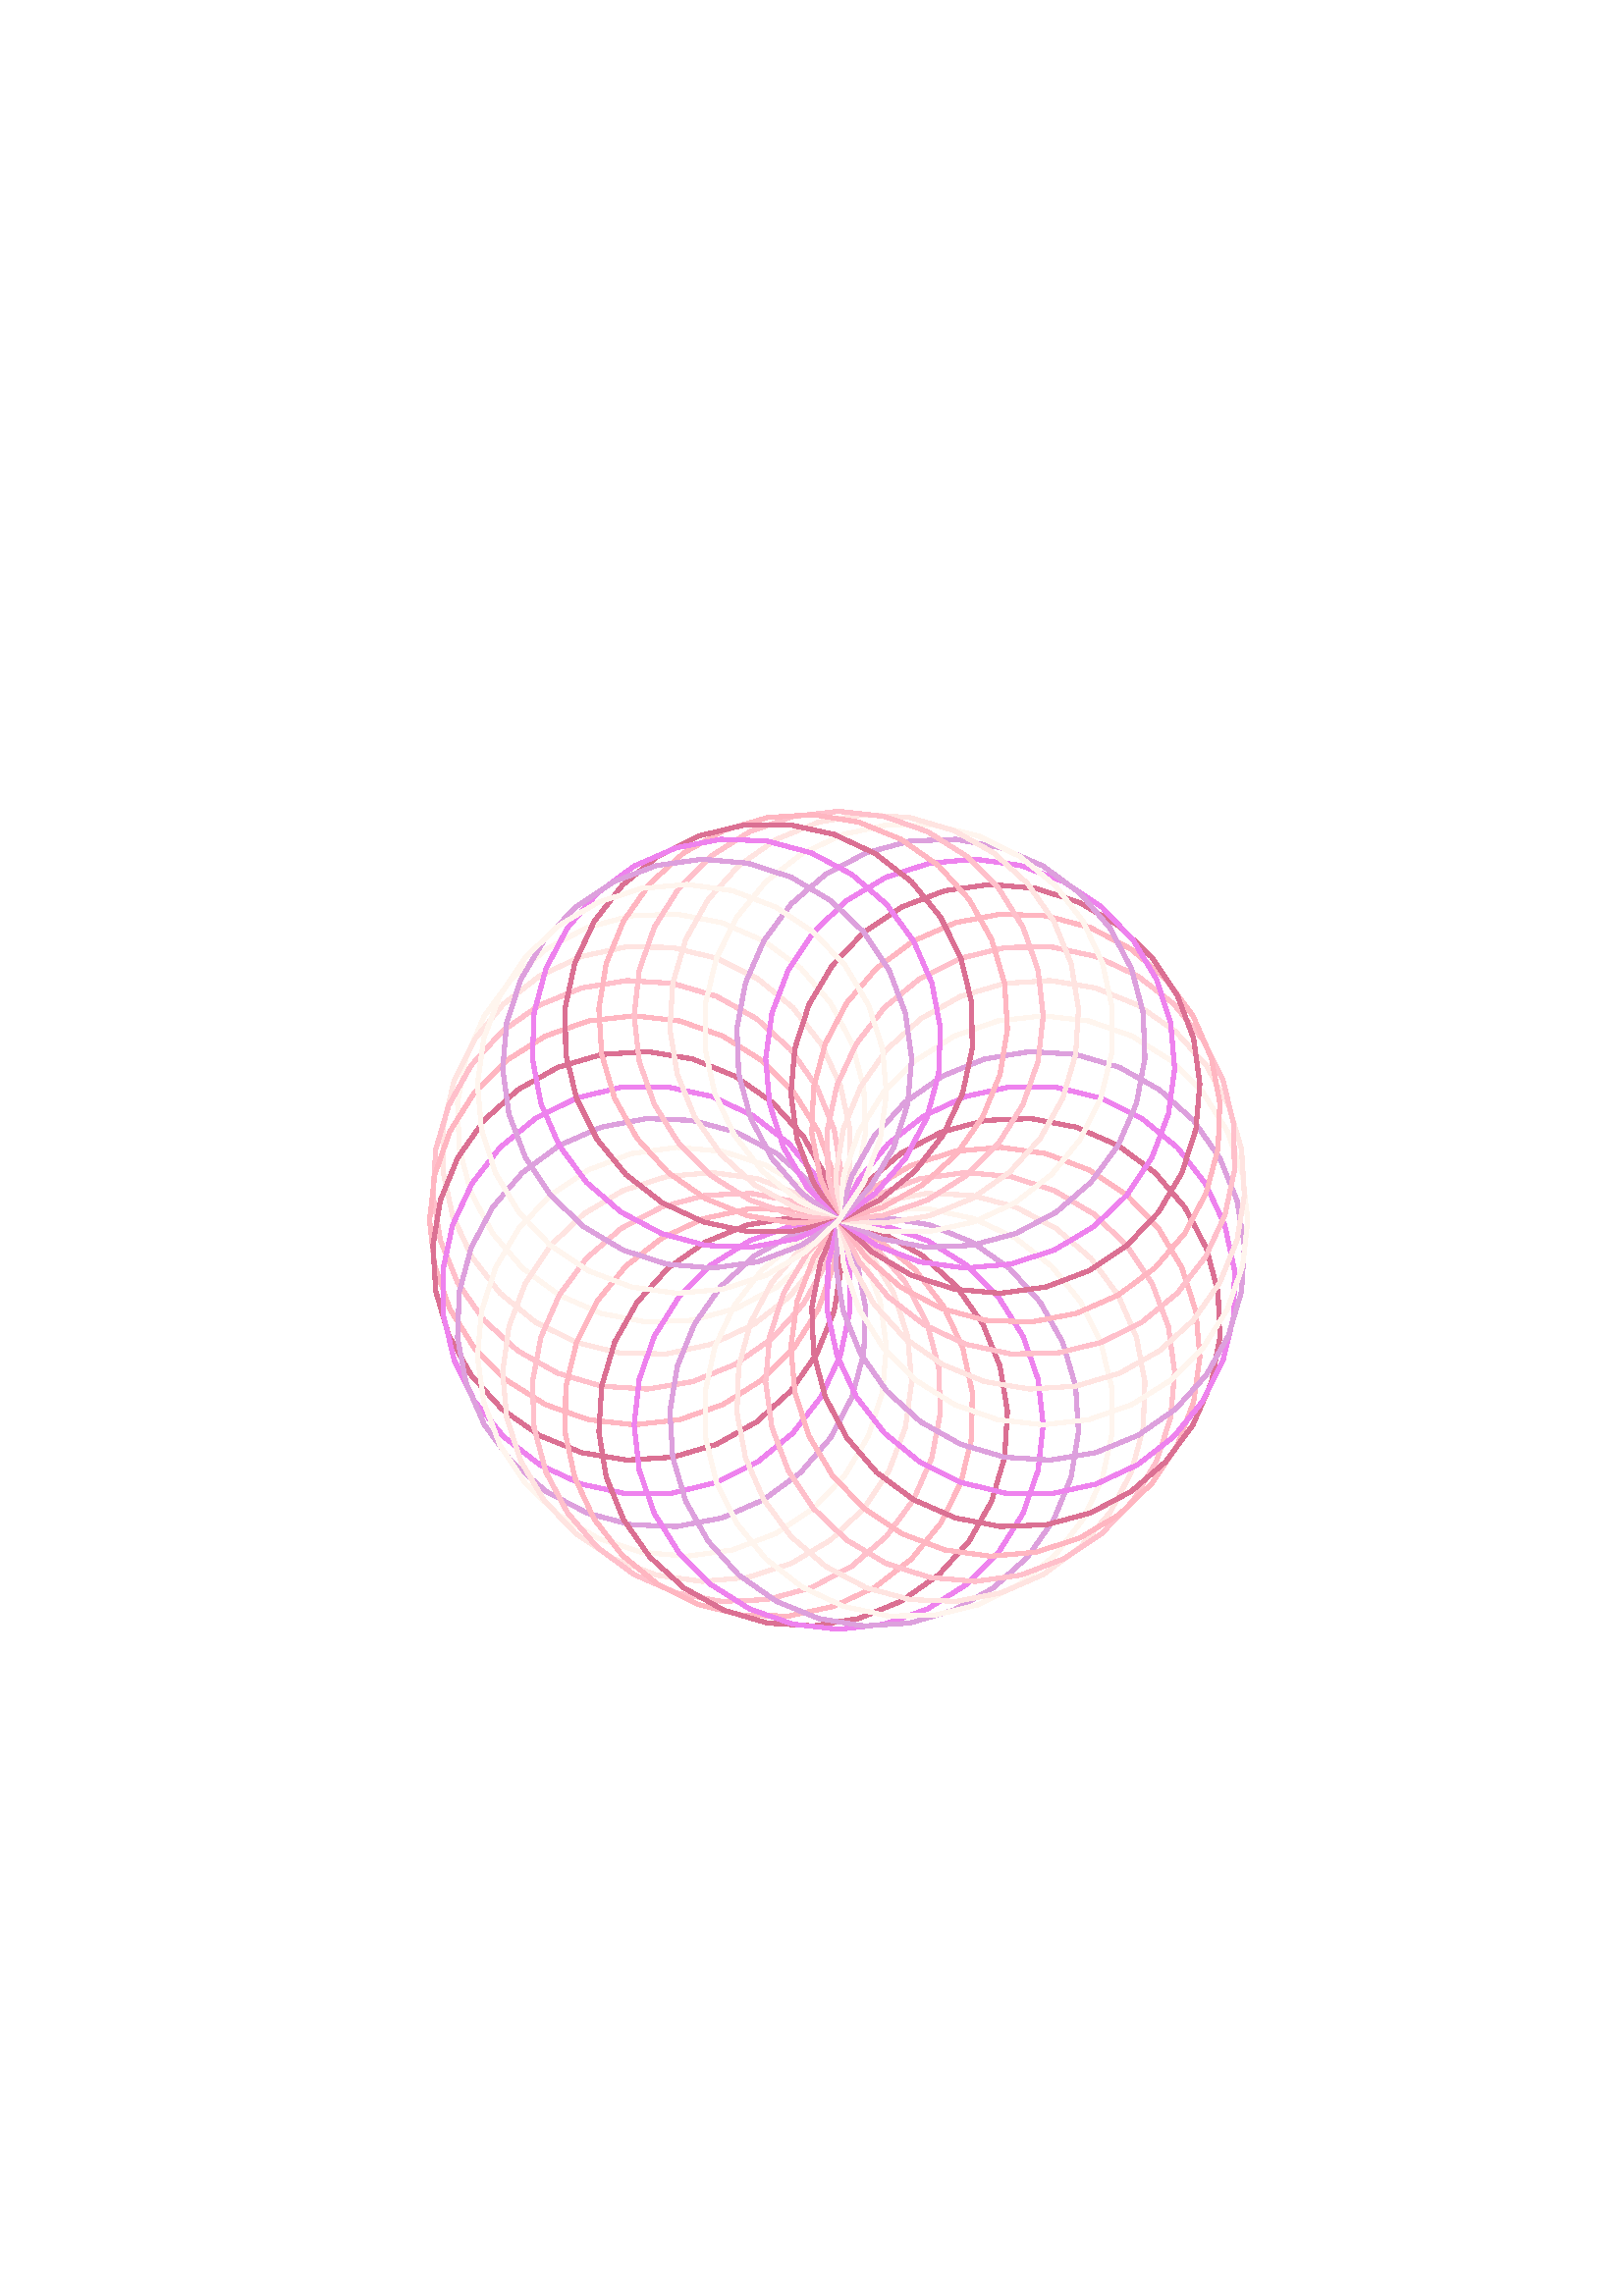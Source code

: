 %!PS-Adobe-3.0 EPSF-3.0
%%BoundingBox: -53 92 666 700
%%Pages: 1
%%DocumentData: Clean7Bit
%%Orientation: Portrait
%%EndComments

%%BeginProlog
% This is a standard prolog for Postscript generated by Tk's canvas
% widget.
/CurrentEncoding [
/space/space/space/space/space/space/space/space
/space/space/space/space/space/space/space/space
/space/space/space/space/space/space/space/space
/space/space/space/space/space/space/space/space
/space/exclam/quotedbl/numbersign/dollar/percent/ampersand/quotesingle
/parenleft/parenright/asterisk/plus/comma/hyphen/period/slash
/zero/one/two/three/four/five/six/seven
/eight/nine/colon/semicolon/less/equal/greater/question
/at/A/B/C/D/E/F/G
/H/I/J/K/L/M/N/O
/P/Q/R/S/T/U/V/W
/X/Y/Z/bracketleft/backslash/bracketright/asciicircum/underscore
/grave/a/b/c/d/e/f/g
/h/i/j/k/l/m/n/o
/p/q/r/s/t/u/v/w
/x/y/z/braceleft/bar/braceright/asciitilde/space
/space/space/space/space/space/space/space/space
/space/space/space/space/space/space/space/space
/space/space/space/space/space/space/space/space
/space/space/space/space/space/space/space/space
/space/exclamdown/cent/sterling/currency/yen/brokenbar/section
/dieresis/copyright/ordfeminine/guillemotleft/logicalnot/hyphen/registered/macron
/degree/plusminus/twosuperior/threesuperior/acute/mu/paragraph/periodcentered
/cedilla/onesuperior/ordmasculine/guillemotright/onequarter/onehalf/threequarters/questiondown
/Agrave/Aacute/Acircumflex/Atilde/Adieresis/Aring/AE/Ccedilla
/Egrave/Eacute/Ecircumflex/Edieresis/Igrave/Iacute/Icircumflex/Idieresis
/Eth/Ntilde/Ograve/Oacute/Ocircumflex/Otilde/Odieresis/multiply
/Oslash/Ugrave/Uacute/Ucircumflex/Udieresis/Yacute/Thorn/germandbls
/agrave/aacute/acircumflex/atilde/adieresis/aring/ae/ccedilla
/egrave/eacute/ecircumflex/edieresis/igrave/iacute/icircumflex/idieresis
/eth/ntilde/ograve/oacute/ocircumflex/otilde/odieresis/divide
/oslash/ugrave/uacute/ucircumflex/udieresis/yacute/thorn/ydieresis
] def
50 dict begin
/baseline 0 def
/stipimage 0 def
/height 0 def
/justify 0 def
/lineLength 0 def
/spacing 0 def
/stipple 0 def
/strings 0 def
/xoffset 0 def
/yoffset 0 def
/tmpstip null def
/baselineSampler ( TXygqPZ) def
baselineSampler 0 196 put
/cstringshow {{ dup type /stringtype eq { show } { glyphshow } ifelse } forall } bind def
/cstringwidth {0 exch 0 exch { dup type /stringtype eq { stringwidth } { currentfont /Encoding get exch 1 exch put (\001) stringwidth } ifelse exch 3 1 roll add 3 1 roll add exch } forall } bind def
/ISOEncode {dup length dict begin {1 index /FID ne {def} {pop pop} ifelse} forall /Encoding CurrentEncoding def currentdict end /Temporary exch definefont } bind def
/StrokeClip {{strokepath} stopped { (This Postscript printer gets limitcheck overflows when) = (stippling dashed lines;  lines will be printed solid instead.) = [] 0 setdash strokepath} if clip } bind def
/EvenPixels {dup 0 matrix currentmatrix dtransform dup mul exch dup mul add sqrt dup round dup 1 lt {pop 1} if exch div mul } bind def
/StippleFill {/tmpstip 1 index def 1 EvenPixels dup scale pathbbox 4 2 roll 5 index div dup 0 lt {1 sub} if cvi 5 index mul 4 1 roll 6 index div dup 0 lt {1 sub} if cvi 6 index mul 3 2 roll 6 index exch { 2 index 5 index 3 index { gsave 1 index exch translate 5 index 5 index true matrix tmpstip imagemask grestore } for pop } for pop pop pop pop pop } bind def
/AdjustColor {CL 2 lt { currentgray CL 0 eq { .5 lt {0} {1} ifelse } if setgray } if } bind def
/DrawText {/stipple exch def /justify exch def /yoffset exch def /xoffset exch def /spacing exch def /strings exch def /lineLength 0 def strings { cstringwidth pop dup lineLength gt {/lineLength exch def} {pop} ifelse newpath } forall 0 0 moveto baselineSampler false charpath pathbbox dup /baseline exch def exch pop exch sub /height exch def pop newpath translate rotate lineLength xoffset mul strings length 1 sub spacing mul height add yoffset mul translate justify lineLength mul baseline neg translate strings { dup cstringwidth pop justify neg mul 0 moveto stipple { gsave /char (X) def { dup type /stringtype eq { { char 0 3 -1 roll put currentpoint gsave char true charpath clip StippleText grestore char stringwidth translate moveto } forall } { currentfont /Encoding get exch 1 exch put currentpoint gsave (\001) true charpath clip StippleText grestore (\001) stringwidth translate moveto } ifelse } forall grestore } {cstringshow} ifelse 0 spacing neg translate } forall } bind def
/TkPhotoColor {gsave 32 dict begin /tinteger exch def /transparent 1 string def transparent 0 tinteger put /olddict exch def olddict /DataSource get dup type /filetype ne { olddict /DataSource 3 -1 roll 0 () /SubFileDecode filter put } { pop } ifelse /newdict olddict maxlength dict def olddict newdict copy pop /w newdict /Width get def /crpp newdict /Decode get length 2 idiv def /str w string def /pix w crpp mul string def /substrlen 2 w log 2 log div floor exp cvi def /substrs [ { substrlen string 0 1 substrlen 1 sub { 1 index exch tinteger put } for /substrlen substrlen 2 idiv def substrlen 0 eq {exit} if } loop ] def /h newdict /Height get def 1 w div 1 h div matrix scale olddict /ImageMatrix get exch matrix concatmatrix matrix invertmatrix concat newdict /Height 1 put newdict /DataSource pix put /mat [w 0 0 h 0 0] def newdict /ImageMatrix mat put 0 1 h 1 sub { mat 5 3 -1 roll neg put olddict /DataSource get str readstring pop pop /tail str def /x 0 def olddict /DataSource get pix readstring pop pop { tail transparent search dup /done exch not def {exch pop exch pop} if /w1 exch length def w1 0 ne { newdict /DataSource pix x crpp mul w1 crpp mul getinterval put newdict /Width w1 put mat 4 x neg put /x x w1 add def newdict image /tail tail w1 tail length w1 sub getinterval def } if done {exit} if tail substrs { anchorsearch {pop} if } forall /tail exch def tail length 0 eq {exit} if /x w tail length sub def } loop } for end grestore } bind def
/TkPhotoMono {gsave 32 dict begin /dummyInteger exch def /olddict exch def olddict /DataSource get dup type /filetype ne { olddict /DataSource 3 -1 roll 0 () /SubFileDecode filter put } { pop } ifelse /newdict olddict maxlength dict def olddict newdict copy pop /w newdict /Width get def /pix w 7 add 8 idiv string def /h newdict /Height get def 1 w div 1 h div matrix scale olddict /ImageMatrix get exch matrix concatmatrix matrix invertmatrix concat newdict /Height 1 put newdict /DataSource pix put /mat [w 0 0 h 0 0] def newdict /ImageMatrix mat put 0 1 h 1 sub { mat 5 3 -1 roll neg put 0.000 0.000 0.000 setrgbcolor olddict /DataSource get pix readstring pop pop newdict /DataSource pix put newdict imagemask 1.000 1.000 1.000 setrgbcolor olddict /DataSource get pix readstring pop pop newdict /DataSource pix put newdict imagemask } for end grestore } bind def
%%EndProlog
%%BeginSetup
/CL 2 def
%%EndSetup

%%Page: 1 1
save
306.0 396.0 translate
0.75 0.75 scale
2 -404 translate
-481 808 moveto 477 808 lineto 477 0 lineto -481 0 lineto closepath clip newpath
gsave
grestore
gsave
grestore
gsave
grestore
gsave
0 402 moveto
22.252 404.507 lineto
43.388 411.903 lineto
62.349 423.817 lineto
78.183 439.651 lineto
90.097 458.612 lineto
97.493 479.748 lineto
100 502 lineto
97.493 524.252 lineto
90.097 545.388 lineto
78.183 564.349 lineto
62.349 580.183 lineto
43.388 592.097 lineto
22.252 599.493 lineto
-1.776e-14 602 lineto
-22.252 599.493 lineto
-43.388 592.097 lineto
-62.349 580.183 lineto
-78.183 564.349 lineto
-90.097 545.388 lineto
-97.493 524.252 lineto
-100 502 lineto
-97.493 479.748 lineto
-90.097 458.612 lineto
-78.183 439.651 lineto
-62.349 423.817 lineto
-43.388 411.903 lineto
-22.252 404.507 lineto
-1.279e-13 402 lineto
1 setlinecap
1 setlinejoin
2 setlinewidth
[] 0 setdash
1.000 0.894 0.882 setrgbcolor AdjustColor
stroke
grestore
gsave
-1.279e-13 402 moveto
21.479 408.333 lineto
41.01 419.287 lineto
57.613 434.312 lineto
70.457 452.655 lineto
78.898 473.397 lineto
82.511 495.496 lineto
81.116 517.846 lineto
74.783 539.324 lineto
63.829 558.855 lineto
48.804 575.459 lineto
30.461 588.303 lineto
9.719 596.743 lineto
-12.38 600.356 lineto
-34.73 598.962 lineto
-56.208 592.628 lineto
-75.739 581.675 lineto
-92.343 566.649 lineto
-105.187 548.306 lineto
-113.627 527.565 lineto
-117.241 505.465 lineto
-115.846 483.116 lineto
-109.512 461.637 lineto
-98.559 442.106 lineto
-83.533 425.503 lineto
-65.19 412.659 lineto
-44.449 404.218 lineto
-22.349 400.605 lineto
-1.208e-13 402 lineto
1 setlinecap
1 setlinejoin
2 setlinewidth
[] 0 setdash
1.000 0.753 0.796 setrgbcolor AdjustColor
stroke
grestore
gsave
-1.208e-13 402 moveto
20.053 411.967 lineto
37.385 426.146 lineto
51.127 443.826 lineto
60.591 464.121 lineto
65.301 486.012 lineto
65.022 508.404 lineto
59.767 530.171 lineto
49.801 550.224 lineto
35.622 567.556 lineto
17.942 581.298 lineto
-2.353 590.762 lineto
-24.245 595.472 lineto
-46.636 595.193 lineto
-68.404 589.939 lineto
-88.457 579.972 lineto
-105.789 565.793 lineto
-119.531 548.113 lineto
-128.995 527.818 lineto
-133.705 505.926 lineto
-133.426 483.535 lineto
-128.171 461.767 lineto
-118.205 441.715 lineto
-104.026 424.383 lineto
-86.346 410.64 lineto
-66.051 401.177 lineto
-44.159 396.466 lineto
-21.768 396.745 lineto
-1.847e-13 402 lineto
1 setlinecap
1 setlinejoin
2 setlinewidth
[] 0 setdash
1.000 0.714 0.757 setrgbcolor AdjustColor
stroke
grestore
gsave
-1.847e-13 402 moveto
18.017 415.297 lineto
32.624 432.271 lineto
43.087 452.068 lineto
48.883 473.698 lineto
49.72 496.076 lineto
45.557 518.078 lineto
36.603 538.603 lineto
23.305 556.62 lineto
6.332 571.226 lineto
-13.466 581.69 lineto
-35.096 587.486 lineto
-57.473 588.323 lineto
-79.476 584.16 lineto
-100 575.205 lineto
-118.017 561.908 lineto
-132.624 544.935 lineto
-143.087 525.137 lineto
-148.883 503.507 lineto
-149.72 481.13 lineto
-145.557 459.127 lineto
-136.603 438.603 lineto
-123.305 420.585 lineto
-106.332 405.979 lineto
-86.534 395.515 lineto
-64.904 389.719 lineto
-42.527 388.882 lineto
-20.524 393.045 lineto
-1.99e-13 402 lineto
1 setlinecap
1 setlinejoin
2 setlinewidth
[] 0 setdash
0.859 0.439 0.576 setrgbcolor AdjustColor
stroke
grestore
gsave
-1.99e-13 402 moveto
15.434 418.224 lineto
26.872 437.476 lineto
33.738 458.79 lineto
35.69 481.098 lineto
32.629 503.28 lineto
24.708 524.226 lineto
12.326 542.883 lineto
-3.898 558.318 lineto
-23.15 569.755 lineto
-44.464 576.622 lineto
-66.772 578.573 lineto
-88.955 575.512 lineto
-109.9 567.592 lineto
-128.558 555.209 lineto
-143.992 538.985 lineto
-155.429 519.733 lineto
-162.296 498.419 lineto
-164.248 476.111 lineto
-161.186 453.929 lineto
-153.266 432.983 lineto
-140.883 414.326 lineto
-124.659 398.891 lineto
-105.407 387.454 lineto
-84.093 380.587 lineto
-61.786 378.636 lineto
-39.603 381.697 lineto
-18.658 389.617 lineto
-2.416e-13 402 lineto
1 setlinecap
1 setlinejoin
2 setlinewidth
[] 0 setdash
0.933 0.510 0.933 setrgbcolor AdjustColor
stroke
grestore
gsave
-2.416e-13 402 moveto
12.383 420.658 lineto
20.303 441.603 lineto
23.364 463.786 lineto
21.413 486.093 lineto
14.546 507.407 lineto
3.109 526.659 lineto
-12.326 542.883 lineto
-30.983 555.266 lineto
-51.929 563.186 lineto
-74.111 566.248 lineto
-96.419 564.296 lineto
-117.733 557.429 lineto
-136.985 545.992 lineto
-153.209 530.558 lineto
-165.592 511.9 lineto
-173.512 490.955 lineto
-176.573 468.772 lineto
-174.622 446.464 lineto
-167.755 425.15 lineto
-156.318 405.898 lineto
-140.883 389.674 lineto
-122.226 377.292 lineto
-101.28 369.371 lineto
-79.098 366.31 lineto
-56.79 368.262 lineto
-35.476 375.128 lineto
-16.224 386.566 lineto
-3.624e-13 402 lineto
1 setlinecap
1 setlinejoin
2 setlinewidth
[] 0 setdash
0.867 0.627 0.867 setrgbcolor AdjustColor
stroke
grestore
gsave
-3.624e-13 402 moveto
8.955 422.524 lineto
13.118 444.527 lineto
12.281 466.904 lineto
6.485 488.534 lineto
-3.979 508.332 lineto
-18.585 525.305 lineto
-36.603 538.603 lineto
-57.127 547.557 lineto
-79.13 551.72 lineto
-101.507 550.883 lineto
-123.137 545.087 lineto
-142.935 534.624 lineto
-159.908 520.017 lineto
-173.205 502 lineto
-182.16 481.476 lineto
-186.323 459.473 lineto
-185.486 437.096 lineto
-179.69 415.466 lineto
-169.226 395.668 lineto
-154.62 378.695 lineto
-136.603 365.397 lineto
-116.078 356.443 lineto
-94.076 352.28 lineto
-71.698 353.117 lineto
-50.068 358.913 lineto
-30.271 369.376 lineto
-13.297 383.983 lineto
-3.535e-13 402 lineto
1 setlinecap
1 setlinejoin
2 setlinewidth
[] 0 setdash
1.000 0.961 0.933 setrgbcolor AdjustColor
stroke
grestore
gsave
-3.535e-13 402 moveto
5.255 423.768 lineto
5.534 446.159 lineto
0.823 468.051 lineto
-8.64 488.346 lineto
-22.383 506.026 lineto
-39.715 520.205 lineto
-59.767 530.171 lineto
-81.535 535.426 lineto
-103.926 535.705 lineto
-125.818 530.995 lineto
-146.113 521.531 lineto
-163.793 507.789 lineto
-177.972 490.457 lineto
-187.939 470.404 lineto
-193.193 448.636 lineto
-193.472 426.245 lineto
-188.762 404.353 lineto
-179.298 384.058 lineto
-165.556 366.378 lineto
-148.224 352.199 lineto
-128.171 342.233 lineto
-106.404 336.978 lineto
-84.012 336.699 lineto
-62.121 341.409 lineto
-41.826 350.873 lineto
-24.146 364.615 lineto
-9.967 381.947 lineto
-3.659e-13 402 lineto
1 setlinecap
1 setlinejoin
2 setlinewidth
[] 0 setdash
1.000 0.894 0.882 setrgbcolor AdjustColor
stroke
grestore
gsave
-3.659e-13 402 moveto
1.395 424.349 lineto
-2.218 446.449 lineto
-10.659 467.19 lineto
-23.503 485.533 lineto
-40.106 500.559 lineto
-59.637 511.512 lineto
-81.116 517.846 lineto
-103.465 519.241 lineto
-125.565 515.627 lineto
-146.306 507.187 lineto
-164.649 494.343 lineto
-179.675 477.739 lineto
-190.628 458.208 lineto
-196.962 436.73 lineto
-198.356 414.38 lineto
-194.743 392.281 lineto
-186.303 371.539 lineto
-173.459 353.196 lineto
-156.855 338.171 lineto
-137.324 327.217 lineto
-115.846 320.884 lineto
-93.496 319.489 lineto
-71.397 323.102 lineto
-50.655 331.543 lineto
-32.312 344.387 lineto
-17.287 360.99 lineto
-6.333 380.521 lineto
-3.171e-13 402 lineto
1 setlinecap
1 setlinejoin
2 setlinewidth
[] 0 setdash
1.000 0.753 0.796 setrgbcolor AdjustColor
stroke
grestore
gsave
-3.171e-13 402 moveto
-2.507 424.252 lineto
-9.903 445.388 lineto
-21.817 464.349 lineto
-37.651 480.183 lineto
-56.612 492.097 lineto
-77.748 499.493 lineto
-100 502 lineto
-122.252 499.493 lineto
-143.388 492.097 lineto
-162.349 480.183 lineto
-178.183 464.349 lineto
-190.097 445.388 lineto
-197.493 424.252 lineto
-200.0 402.0 lineto
-197.493 379.748 lineto
-190.097 358.612 lineto
-178.183 339.651 lineto
-162.349 323.817 lineto
-143.388 311.903 lineto
-122.252 304.507 lineto
-100.0 302 lineto
-77.748 304.507 lineto
-56.612 311.903 lineto
-37.651 323.817 lineto
-21.817 339.651 lineto
-9.903 358.612 lineto
-2.507 379.748 lineto
-3.855e-13 402 lineto
1 setlinecap
1 setlinejoin
2 setlinewidth
[] 0 setdash
1.000 0.714 0.757 setrgbcolor AdjustColor
stroke
grestore
gsave
-3.855e-13 402 moveto
-6.333 423.479 lineto
-17.287 443.01 lineto
-32.312 459.613 lineto
-50.655 472.457 lineto
-71.397 480.898 lineto
-93.496 484.511 lineto
-115.846 483.116 lineto
-137.324 476.783 lineto
-156.855 465.829 lineto
-173.459 450.804 lineto
-186.303 432.461 lineto
-194.743 411.719 lineto
-198.356 389.62 lineto
-196.962 367.27 lineto
-190.628 345.792 lineto
-179.675 326.261 lineto
-164.649 309.657 lineto
-146.306 296.813 lineto
-125.565 288.373 lineto
-103.465 284.759 lineto
-81.116 286.154 lineto
-59.637 292.488 lineto
-40.106 303.441 lineto
-23.503 318.467 lineto
-10.659 336.81 lineto
-2.218 357.551 lineto
1.395 379.651 lineto
-4.081e-13 402 lineto
1 setlinecap
1 setlinejoin
2 setlinewidth
[] 0 setdash
0.859 0.439 0.576 setrgbcolor AdjustColor
stroke
grestore
gsave
-4.081e-13 402 moveto
-9.967 422.053 lineto
-24.146 439.385 lineto
-41.826 453.127 lineto
-62.121 462.591 lineto
-84.012 467.301 lineto
-106.404 467.022 lineto
-128.171 461.767 lineto
-148.224 451.801 lineto
-165.556 437.622 lineto
-179.298 419.942 lineto
-188.762 399.647 lineto
-193.472 377.755 lineto
-193.193 355.364 lineto
-187.939 333.596 lineto
-177.972 313.543 lineto
-163.793 296.211 lineto
-146.113 282.469 lineto
-125.818 273.005 lineto
-103.926 268.295 lineto
-81.535 268.574 lineto
-59.767 273.829 lineto
-39.715 283.795 lineto
-22.383 297.974 lineto
-8.64 315.654 lineto
0.823 335.949 lineto
5.534 357.841 lineto
5.255 380.232 lineto
-3.926e-13 402 lineto
1 setlinecap
1 setlinejoin
2 setlinewidth
[] 0 setdash
0.933 0.510 0.933 setrgbcolor AdjustColor
stroke
grestore
gsave
-3.926e-13 402 moveto
-13.297 420.017 lineto
-30.271 434.624 lineto
-50.068 445.087 lineto
-71.698 450.883 lineto
-94.076 451.72 lineto
-116.078 447.557 lineto
-136.603 438.603 lineto
-154.62 425.305 lineto
-169.226 408.332 lineto
-179.69 388.534 lineto
-185.486 366.904 lineto
-186.323 344.527 lineto
-182.16 322.524 lineto
-173.205 302 lineto
-159.908 283.983 lineto
-142.935 269.376 lineto
-123.137 258.913 lineto
-101.507 253.117 lineto
-79.13 252.28 lineto
-57.127 256.443 lineto
-36.603 265.397 lineto
-18.585 278.695 lineto
-3.979 295.668 lineto
6.485 315.466 lineto
12.281 337.096 lineto
13.118 359.473 lineto
8.955 381.476 lineto
-3.357e-13 402 lineto
1 setlinecap
1 setlinejoin
2 setlinewidth
[] 0 setdash
0.867 0.627 0.867 setrgbcolor AdjustColor
stroke
grestore
gsave
-3.357e-13 402 moveto
-16.224 417.434 lineto
-35.476 428.872 lineto
-56.79 435.738 lineto
-79.098 437.69 lineto
-101.28 434.629 lineto
-122.226 426.708 lineto
-140.883 414.326 lineto
-156.318 398.102 lineto
-167.755 378.85 lineto
-174.622 357.536 lineto
-176.573 335.228 lineto
-173.512 313.045 lineto
-165.592 292.1 lineto
-153.209 273.442 lineto
-136.985 258.008 lineto
-117.733 246.571 lineto
-96.419 239.704 lineto
-74.111 237.752 lineto
-51.929 240.814 lineto
-30.983 248.734 lineto
-12.326 261.117 lineto
3.109 277.341 lineto
14.546 296.593 lineto
21.413 317.907 lineto
23.364 340.214 lineto
20.303 362.397 lineto
12.383 383.342 lineto
-2.522e-13 402.0 lineto
1 setlinecap
1 setlinejoin
2 setlinewidth
[] 0 setdash
1.000 0.961 0.933 setrgbcolor AdjustColor
stroke
grestore
gsave
-2.522e-13 402.0 moveto
-18.658 414.383 lineto
-39.603 422.303 lineto
-61.786 425.364 lineto
-84.093 423.413 lineto
-105.407 416.546 lineto
-124.659 405.109 lineto
-140.883 389.674 lineto
-153.266 371.017 lineto
-161.186 350.071 lineto
-164.248 327.889 lineto
-162.296 305.581 lineto
-155.429 284.267 lineto
-143.992 265.015 lineto
-128.558 248.791 lineto
-109.9 236.408 lineto
-88.955 228.488 lineto
-66.772 225.427 lineto
-44.464 227.378 lineto
-23.15 234.245 lineto
-3.898 245.682 lineto
12.326 261.117 lineto
24.708 279.774 lineto
32.629 300.72 lineto
35.69 322.902 lineto
33.738 345.21 lineto
26.872 366.524 lineto
15.434 385.776 lineto
-1.883e-13 402.0 lineto
1 setlinecap
1 setlinejoin
2 setlinewidth
[] 0 setdash
1.000 0.894 0.882 setrgbcolor AdjustColor
stroke
grestore
gsave
-1.883e-13 402.0 moveto
-20.524 410.955 lineto
-42.527 415.118 lineto
-64.904 414.281 lineto
-86.534 408.485 lineto
-106.332 398.021 lineto
-123.305 383.415 lineto
-136.603 365.397 lineto
-145.557 344.873 lineto
-149.72 322.87 lineto
-148.883 300.493 lineto
-143.087 278.863 lineto
-132.624 259.065 lineto
-118.017 242.092 lineto
-100.0 228.795 lineto
-79.476 219.84 lineto
-57.473 215.677 lineto
-35.096 216.514 lineto
-13.466 222.31 lineto
6.332 232.774 lineto
23.305 247.38 lineto
36.603 265.397 lineto
45.557 285.922 lineto
49.72 307.924 lineto
48.883 330.302 lineto
43.087 351.932 lineto
32.624 371.729 lineto
18.017 388.703 lineto
-1.279e-13 402 lineto
1 setlinecap
1 setlinejoin
2 setlinewidth
[] 0 setdash
1.000 0.753 0.796 setrgbcolor AdjustColor
stroke
grestore
gsave
-1.279e-13 402 moveto
-21.768 407.255 lineto
-44.159 407.534 lineto
-66.051 402.823 lineto
-86.346 393.36 lineto
-104.026 379.617 lineto
-118.205 362.285 lineto
-128.171 342.233 lineto
-133.426 320.465 lineto
-133.705 298.074 lineto
-128.995 276.182 lineto
-119.531 255.887 lineto
-105.789 238.207 lineto
-88.457 224.028 lineto
-68.404 214.061 lineto
-46.636 208.807 lineto
-24.245 208.528 lineto
-2.353 213.238 lineto
17.942 222.702 lineto
35.622 236.444 lineto
49.801 253.776 lineto
59.767 273.829 lineto
65.022 295.596 lineto
65.301 317.988 lineto
60.591 339.879 lineto
51.127 360.174 lineto
37.385 377.854 lineto
20.053 392.033 lineto
-5.329e-14 402 lineto
1 setlinecap
1 setlinejoin
2 setlinewidth
[] 0 setdash
1.000 0.714 0.757 setrgbcolor AdjustColor
stroke
grestore
gsave
-5.329e-14 402 moveto
-22.349 403.395 lineto
-44.449 399.782 lineto
-65.19 391.341 lineto
-83.533 378.497 lineto
-98.559 361.894 lineto
-109.512 342.363 lineto
-115.846 320.884 lineto
-117.241 298.535 lineto
-113.627 276.435 lineto
-105.187 255.694 lineto
-92.343 237.351 lineto
-75.739 222.325 lineto
-56.208 211.372 lineto
-34.73 205.038 lineto
-12.38 203.644 lineto
9.719 207.257 lineto
30.461 215.697 lineto
48.804 228.541 lineto
63.829 245.145 lineto
74.783 264.676 lineto
81.116 286.154 lineto
82.511 308.504 lineto
78.898 330.603 lineto
70.457 351.345 lineto
57.613 369.688 lineto
41.01 384.713 lineto
21.479 395.667 lineto
-7.461e-14 402 lineto
1 setlinecap
1 setlinejoin
2 setlinewidth
[] 0 setdash
0.859 0.439 0.576 setrgbcolor AdjustColor
stroke
grestore
gsave
-7.461e-14 402 moveto
-22.252 399.493 lineto
-43.388 392.097 lineto
-62.349 380.183 lineto
-78.183 364.349 lineto
-90.097 345.388 lineto
-97.493 324.252 lineto
-100.0 302 lineto
-97.493 279.748 lineto
-90.097 258.612 lineto
-78.183 239.651 lineto
-62.349 223.817 lineto
-43.388 211.903 lineto
-22.252 204.507 lineto
-1.705e-12 202.0 lineto
22.252 204.507 lineto
43.388 211.903 lineto
62.349 223.817 lineto
78.183 239.651 lineto
90.097 258.612 lineto
97.493 279.748 lineto
100.0 302.0 lineto
97.493 324.252 lineto
90.097 345.388 lineto
78.183 364.349 lineto
62.349 380.183 lineto
43.388 392.097 lineto
22.252 399.493 lineto
0 402 lineto
1 setlinecap
1 setlinejoin
2 setlinewidth
[] 0 setdash
0.933 0.510 0.933 setrgbcolor AdjustColor
stroke
grestore
gsave
0 402 moveto
-21.479 395.667 lineto
-41.01 384.713 lineto
-57.613 369.688 lineto
-70.457 351.345 lineto
-78.898 330.603 lineto
-82.511 308.504 lineto
-81.116 286.154 lineto
-74.783 264.676 lineto
-63.829 245.145 lineto
-48.804 228.541 lineto
-30.461 215.697 lineto
-9.719 207.257 lineto
12.38 203.644 lineto
34.73 205.038 lineto
56.208 211.372 lineto
75.739 222.325 lineto
92.343 237.351 lineto
105.187 255.694 lineto
113.627 276.435 lineto
117.241 298.535 lineto
115.846 320.884 lineto
109.512 342.363 lineto
98.559 361.894 lineto
83.533 378.497 lineto
65.19 391.341 lineto
44.449 399.782 lineto
22.349 403.395 lineto
-4.263e-14 402 lineto
1 setlinecap
1 setlinejoin
2 setlinewidth
[] 0 setdash
0.867 0.627 0.867 setrgbcolor AdjustColor
stroke
grestore
gsave
-4.263e-14 402 moveto
-20.053 392.033 lineto
-37.385 377.854 lineto
-51.127 360.174 lineto
-60.591 339.879 lineto
-65.301 317.988 lineto
-65.022 295.596 lineto
-59.767 273.829 lineto
-49.801 253.776 lineto
-35.622 236.444 lineto
-17.942 222.702 lineto
2.353 213.238 lineto
24.245 208.528 lineto
46.636 208.807 lineto
68.404 214.061 lineto
88.457 224.028 lineto
105.789 238.207 lineto
119.531 255.887 lineto
128.995 276.182 lineto
133.705 298.074 lineto
133.426 320.465 lineto
128.171 342.233 lineto
118.205 362.285 lineto
104.026 379.617 lineto
86.346 393.36 lineto
66.051 402.823 lineto
44.159 407.534 lineto
21.768 407.255 lineto
-1.776e-14 402 lineto
1 setlinecap
1 setlinejoin
2 setlinewidth
[] 0 setdash
1.000 0.961 0.933 setrgbcolor AdjustColor
stroke
grestore
gsave
-1.776e-14 402 moveto
-18.017 388.703 lineto
-32.624 371.729 lineto
-43.087 351.932 lineto
-48.883 330.302 lineto
-49.72 307.924 lineto
-45.557 285.922 lineto
-36.603 265.397 lineto
-23.305 247.38 lineto
-6.332 232.774 lineto
13.466 222.31 lineto
35.096 216.514 lineto
57.473 215.677 lineto
79.476 219.84 lineto
100.0 228.795 lineto
118.017 242.092 lineto
132.624 259.065 lineto
143.087 278.863 lineto
148.883 300.493 lineto
149.72 322.87 lineto
145.557 344.873 lineto
136.603 365.397 lineto
123.305 383.415 lineto
106.332 398.021 lineto
86.534 408.485 lineto
64.904 414.281 lineto
42.527 415.118 lineto
20.524 410.955 lineto
3.553e-14 402 lineto
1 setlinecap
1 setlinejoin
2 setlinewidth
[] 0 setdash
1.000 0.894 0.882 setrgbcolor AdjustColor
stroke
grestore
gsave
3.553e-14 402 moveto
-15.434 385.776 lineto
-26.872 366.524 lineto
-33.738 345.21 lineto
-35.69 322.902 lineto
-32.629 300.72 lineto
-24.708 279.774 lineto
-12.326 261.117 lineto
3.898 245.682 lineto
23.15 234.245 lineto
44.464 227.378 lineto
66.772 225.427 lineto
88.955 228.488 lineto
109.9 236.408 lineto
128.558 248.791 lineto
143.992 265.015 lineto
155.429 284.267 lineto
162.296 305.581 lineto
164.248 327.889 lineto
161.186 350.071 lineto
153.266 371.017 lineto
140.883 389.674 lineto
124.659 405.109 lineto
105.407 416.546 lineto
84.093 423.413 lineto
61.786 425.364 lineto
39.603 422.303 lineto
18.658 414.383 lineto
5.684e-14 402 lineto
1 setlinecap
1 setlinejoin
2 setlinewidth
[] 0 setdash
1.000 0.753 0.796 setrgbcolor AdjustColor
stroke
grestore
gsave
5.684e-14 402 moveto
-12.383 383.342 lineto
-20.303 362.397 lineto
-23.364 340.214 lineto
-21.413 317.907 lineto
-14.546 296.593 lineto
-3.109 277.341 lineto
12.326 261.117 lineto
30.983 248.734 lineto
51.929 240.814 lineto
74.111 237.752 lineto
96.419 239.704 lineto
117.733 246.571 lineto
136.985 258.008 lineto
153.209 273.442 lineto
165.592 292.1 lineto
173.512 313.045 lineto
176.573 335.228 lineto
174.622 357.536 lineto
167.755 378.85 lineto
156.318 398.102 lineto
140.883 414.326 lineto
122.226 426.708 lineto
101.28 434.629 lineto
79.098 437.69 lineto
56.79 435.738 lineto
35.476 428.872 lineto
16.224 417.434 lineto
5.684e-14 402 lineto
1 setlinecap
1 setlinejoin
2 setlinewidth
[] 0 setdash
1.000 0.714 0.757 setrgbcolor AdjustColor
stroke
grestore
gsave
5.684e-14 402 moveto
-8.955 381.476 lineto
-13.118 359.473 lineto
-12.281 337.096 lineto
-6.485 315.466 lineto
3.979 295.668 lineto
18.585 278.695 lineto
36.603 265.397 lineto
57.127 256.443 lineto
79.13 252.28 lineto
101.507 253.117 lineto
123.137 258.913 lineto
142.935 269.376 lineto
159.908 283.983 lineto
173.205 302.0 lineto
182.16 322.524 lineto
186.323 344.527 lineto
185.486 366.904 lineto
179.69 388.534 lineto
169.226 408.332 lineto
154.62 425.305 lineto
136.603 438.603 lineto
116.078 447.557 lineto
94.076 451.72 lineto
71.698 450.883 lineto
50.068 445.087 lineto
30.271 434.624 lineto
13.297 420.017 lineto
6.395e-14 402 lineto
1 setlinecap
1 setlinejoin
2 setlinewidth
[] 0 setdash
0.859 0.439 0.576 setrgbcolor AdjustColor
stroke
grestore
gsave
6.395e-14 402 moveto
-5.255 380.232 lineto
-5.534 357.841 lineto
-0.823 335.949 lineto
8.64 315.654 lineto
22.383 297.974 lineto
39.715 283.795 lineto
59.767 273.829 lineto
81.535 268.574 lineto
103.926 268.295 lineto
125.818 273.005 lineto
146.113 282.469 lineto
163.793 296.211 lineto
177.972 313.543 lineto
187.939 333.596 lineto
193.193 355.364 lineto
193.472 377.755 lineto
188.762 399.647 lineto
179.298 419.942 lineto
165.556 437.622 lineto
148.224 451.801 lineto
128.171 461.767 lineto
106.404 467.022 lineto
84.012 467.301 lineto
62.121 462.591 lineto
41.826 453.127 lineto
24.146 439.385 lineto
9.967 422.053 lineto
4.263e-14 402 lineto
1 setlinecap
1 setlinejoin
2 setlinewidth
[] 0 setdash
0.933 0.510 0.933 setrgbcolor AdjustColor
stroke
grestore
gsave
4.263e-14 402 moveto
-1.395 379.651 lineto
2.218 357.551 lineto
10.659 336.81 lineto
23.503 318.467 lineto
40.106 303.441 lineto
59.637 292.488 lineto
81.116 286.154 lineto
103.465 284.759 lineto
125.565 288.373 lineto
146.306 296.813 lineto
164.649 309.657 lineto
179.675 326.261 lineto
190.628 345.792 lineto
196.962 367.27 lineto
198.356 389.62 lineto
194.743 411.719 lineto
186.303 432.461 lineto
173.459 450.804 lineto
156.855 465.829 lineto
137.324 476.783 lineto
115.846 483.116 lineto
93.496 484.511 lineto
71.397 480.898 lineto
50.655 472.457 lineto
32.312 459.613 lineto
17.287 443.01 lineto
6.333 423.479 lineto
4.885e-14 402 lineto
1 setlinecap
1 setlinejoin
2 setlinewidth
[] 0 setdash
0.867 0.627 0.867 setrgbcolor AdjustColor
stroke
grestore
gsave
4.885e-14 402 moveto
2.507 379.748 lineto
9.903 358.612 lineto
21.817 339.651 lineto
37.651 323.817 lineto
56.612 311.903 lineto
77.748 304.507 lineto
100.0 302.0 lineto
122.252 304.507 lineto
143.388 311.903 lineto
162.349 323.817 lineto
178.183 339.651 lineto
190.097 358.612 lineto
197.493 379.748 lineto
200.0 402.0 lineto
197.493 424.252 lineto
190.097 445.388 lineto
178.183 464.349 lineto
162.349 480.183 lineto
143.388 492.097 lineto
122.252 499.493 lineto
100.0 502 lineto
77.748 499.493 lineto
56.612 492.097 lineto
37.651 480.183 lineto
21.817 464.349 lineto
9.903 445.388 lineto
2.507 424.252 lineto
1.079e-13 402 lineto
1 setlinecap
1 setlinejoin
2 setlinewidth
[] 0 setdash
1.000 0.961 0.933 setrgbcolor AdjustColor
stroke
grestore
gsave
1.079e-13 402 moveto
6.333 380.521 lineto
17.287 360.99 lineto
32.312 344.387 lineto
50.655 331.543 lineto
71.397 323.102 lineto
93.496 319.489 lineto
115.846 320.884 lineto
137.324 327.217 lineto
156.855 338.171 lineto
173.459 353.196 lineto
186.303 371.539 lineto
194.743 392.281 lineto
198.356 414.38 lineto
196.962 436.73 lineto
190.628 458.208 lineto
179.675 477.739 lineto
164.649 494.343 lineto
146.306 507.187 lineto
125.565 515.627 lineto
103.465 519.241 lineto
81.116 517.846 lineto
59.637 511.512 lineto
40.106 500.559 lineto
23.503 485.533 lineto
10.659 467.19 lineto
2.218 446.449 lineto
-1.395 424.349 lineto
8.904e-14 402 lineto
1 setlinecap
1 setlinejoin
2 setlinewidth
[] 0 setdash
1.000 0.894 0.882 setrgbcolor AdjustColor
stroke
grestore
gsave
8.904e-14 402 moveto
9.967 381.947 lineto
24.146 364.615 lineto
41.826 350.873 lineto
62.121 341.409 lineto
84.012 336.699 lineto
106.404 336.978 lineto
128.171 342.233 lineto
148.224 352.199 lineto
165.556 366.378 lineto
179.298 384.058 lineto
188.762 404.353 lineto
193.472 426.245 lineto
193.193 448.636 lineto
187.939 470.404 lineto
177.972 490.457 lineto
163.793 507.789 lineto
146.113 521.531 lineto
125.818 530.995 lineto
103.926 535.705 lineto
81.535 535.426 lineto
59.767 530.171 lineto
39.715 520.205 lineto
22.383 506.026 lineto
8.64 488.346 lineto
-0.823 468.051 lineto
-5.534 446.159 lineto
-5.255 423.768 lineto
4.086e-14 402 lineto
1 setlinecap
1 setlinejoin
2 setlinewidth
[] 0 setdash
1.000 0.753 0.796 setrgbcolor AdjustColor
stroke
grestore
gsave
4.086e-14 402 moveto
13.297 383.983 lineto
30.271 369.376 lineto
50.068 358.913 lineto
71.698 353.117 lineto
94.076 352.28 lineto
116.078 356.443 lineto
136.603 365.397 lineto
154.62 378.695 lineto
169.226 395.668 lineto
179.69 415.466 lineto
185.486 437.096 lineto
186.323 459.473 lineto
182.16 481.476 lineto
173.205 502.0 lineto
159.908 520.017 lineto
142.935 534.624 lineto
123.137 545.087 lineto
101.507 550.883 lineto
79.13 551.72 lineto
57.127 547.557 lineto
36.603 538.603 lineto
18.585 525.305 lineto
3.979 508.332 lineto
-6.485 488.534 lineto
-12.281 466.904 lineto
-13.118 444.527 lineto
-8.955 422.524 lineto
-2.665e-14 402 lineto
1 setlinecap
1 setlinejoin
2 setlinewidth
[] 0 setdash
1.000 0.714 0.757 setrgbcolor AdjustColor
stroke
grestore
gsave
-2.665e-14 402 moveto
16.224 386.566 lineto
35.476 375.128 lineto
56.79 368.262 lineto
79.098 366.31 lineto
101.28 369.371 lineto
122.226 377.292 lineto
140.883 389.674 lineto
156.318 405.898 lineto
167.755 425.15 lineto
174.622 446.464 lineto
176.573 468.772 lineto
173.512 490.955 lineto
165.592 511.9 lineto
153.209 530.558 lineto
136.985 545.992 lineto
117.733 557.429 lineto
96.419 564.296 lineto
74.111 566.248 lineto
51.929 563.186 lineto
30.983 555.266 lineto
12.326 542.883 lineto
-3.109 526.659 lineto
-14.546 507.407 lineto
-21.413 486.093 lineto
-23.364 463.786 lineto
-20.303 441.603 lineto
-12.383 420.658 lineto
-7.283e-14 402 lineto
1 setlinecap
1 setlinejoin
2 setlinewidth
[] 0 setdash
0.859 0.439 0.576 setrgbcolor AdjustColor
stroke
grestore
gsave
-7.283e-14 402 moveto
18.658 389.617 lineto
39.603 381.697 lineto
61.786 378.636 lineto
84.093 380.587 lineto
105.407 387.454 lineto
124.659 398.891 lineto
140.883 414.326 lineto
153.266 432.983 lineto
161.186 453.929 lineto
164.248 476.111 lineto
162.296 498.419 lineto
155.429 519.733 lineto
143.992 538.985 lineto
128.558 555.209 lineto
109.9 567.592 lineto
88.955 575.512 lineto
66.772 578.573 lineto
44.464 576.622 lineto
23.15 569.755 lineto
3.898 558.318 lineto
-12.326 542.883 lineto
-24.708 524.226 lineto
-32.629 503.28 lineto
-35.69 481.098 lineto
-33.738 458.79 lineto
-26.872 437.476 lineto
-15.434 418.224 lineto
-1.918e-13 402 lineto
1 setlinecap
1 setlinejoin
2 setlinewidth
[] 0 setdash
0.933 0.510 0.933 setrgbcolor AdjustColor
stroke
grestore
gsave
-1.918e-13 402 moveto
20.524 393.045 lineto
42.527 388.882 lineto
64.904 389.719 lineto
86.534 395.515 lineto
106.332 405.979 lineto
123.305 420.585 lineto
136.603 438.603 lineto
145.557 459.127 lineto
149.72 481.13 lineto
148.883 503.507 lineto
143.087 525.137 lineto
132.624 544.935 lineto
118.017 561.908 lineto
100.0 575.205 lineto
79.476 584.16 lineto
57.473 588.323 lineto
35.096 587.486 lineto
13.466 581.69 lineto
-6.332 571.226 lineto
-23.305 556.62 lineto
-36.603 538.603 lineto
-45.557 518.078 lineto
-49.72 496.076 lineto
-48.883 473.698 lineto
-43.087 452.068 lineto
-32.624 432.271 lineto
-18.017 415.297 lineto
-2.203e-13 402 lineto
1 setlinecap
1 setlinejoin
2 setlinewidth
[] 0 setdash
0.867 0.627 0.867 setrgbcolor AdjustColor
stroke
grestore
gsave
-2.203e-13 402 moveto
21.768 396.745 lineto
44.159 396.466 lineto
66.051 401.177 lineto
86.346 410.64 lineto
104.026 424.383 lineto
118.205 441.715 lineto
128.171 461.767 lineto
133.426 483.535 lineto
133.705 505.926 lineto
128.995 527.818 lineto
119.531 548.113 lineto
105.789 565.793 lineto
88.457 579.972 lineto
68.404 589.939 lineto
46.636 595.193 lineto
24.245 595.472 lineto
2.353 590.762 lineto
-17.942 581.298 lineto
-35.622 567.556 lineto
-49.801 550.224 lineto
-59.767 530.171 lineto
-65.022 508.404 lineto
-65.301 486.012 lineto
-60.591 464.121 lineto
-51.127 443.826 lineto
-37.385 426.146 lineto
-20.053 411.967 lineto
-2.949e-13 402 lineto
1 setlinecap
1 setlinejoin
2 setlinewidth
[] 0 setdash
1.000 0.961 0.933 setrgbcolor AdjustColor
stroke
grestore
gsave
-2.949e-13 402 moveto
22.349 400.605 lineto
44.449 404.218 lineto
65.19 412.659 lineto
83.533 425.503 lineto
98.559 442.106 lineto
109.512 461.637 lineto
115.846 483.116 lineto
117.241 505.465 lineto
113.627 527.565 lineto
105.187 548.306 lineto
92.343 566.649 lineto
75.739 581.675 lineto
56.208 592.628 lineto
34.73 598.962 lineto
12.38 600.356 lineto
-9.719 596.743 lineto
-30.461 588.303 lineto
-48.804 575.459 lineto
-63.829 558.855 lineto
-74.783 539.324 lineto
-81.116 517.846 lineto
-82.511 495.496 lineto
-78.898 473.397 lineto
-70.457 452.655 lineto
-57.613 434.312 lineto
-41.01 419.287 lineto
-21.479 408.333 lineto
-3.304e-13 402 lineto
1 setlinecap
1 setlinejoin
2 setlinewidth
[] 0 setdash
1.000 0.894 0.882 setrgbcolor AdjustColor
stroke
grestore
gsave
-3.304e-13 402 moveto
22.252 404.507 lineto
43.388 411.903 lineto
62.349 423.817 lineto
78.183 439.651 lineto
90.097 458.612 lineto
97.493 479.748 lineto
100.0 502 lineto
97.493 524.252 lineto
90.097 545.388 lineto
78.183 564.349 lineto
62.349 580.183 lineto
43.388 592.097 lineto
22.252 599.493 lineto
2.718e-12 602.0 lineto
-22.252 599.493 lineto
-43.388 592.097 lineto
-62.349 580.183 lineto
-78.183 564.349 lineto
-90.097 545.388 lineto
-97.493 524.252 lineto
-100.0 502.0 lineto
-97.493 479.748 lineto
-90.097 458.612 lineto
-78.183 439.651 lineto
-62.349 423.817 lineto
-43.388 411.903 lineto
-22.252 404.507 lineto
-3.944e-13 402 lineto
1 setlinecap
1 setlinejoin
2 setlinewidth
[] 0 setdash
1.000 0.753 0.796 setrgbcolor AdjustColor
stroke
grestore
gsave
-3.944e-13 402 moveto
21.479 408.333 lineto
41.01 419.287 lineto
57.613 434.312 lineto
70.457 452.655 lineto
78.898 473.397 lineto
82.511 495.496 lineto
81.116 517.846 lineto
74.783 539.324 lineto
63.829 558.855 lineto
48.804 575.459 lineto
30.461 588.303 lineto
9.719 596.743 lineto
-12.38 600.356 lineto
-34.73 598.962 lineto
-56.208 592.628 lineto
-75.739 581.675 lineto
-92.343 566.649 lineto
-105.187 548.306 lineto
-113.627 527.565 lineto
-117.241 505.465 lineto
-115.846 483.116 lineto
-109.512 461.637 lineto
-98.559 442.106 lineto
-83.533 425.503 lineto
-65.19 412.659 lineto
-44.449 404.218 lineto
-22.349 400.605 lineto
-4.015e-13 402 lineto
1 setlinecap
1 setlinejoin
2 setlinewidth
[] 0 setdash
1.000 0.714 0.757 setrgbcolor AdjustColor
stroke
grestore
gsave
-4.015e-13 402 moveto
20.053 411.967 lineto
37.385 426.146 lineto
51.127 443.826 lineto
60.591 464.121 lineto
65.301 486.012 lineto
65.022 508.404 lineto
59.767 530.171 lineto
49.801 550.224 lineto
35.622 567.556 lineto
17.942 581.298 lineto
-2.353 590.762 lineto
-24.245 595.472 lineto
-46.636 595.193 lineto
-68.404 589.939 lineto
-88.457 579.972 lineto
-105.789 565.793 lineto
-119.531 548.113 lineto
-128.995 527.818 lineto
-133.705 505.926 lineto
-133.426 483.535 lineto
-128.171 461.767 lineto
-118.205 441.715 lineto
-104.026 424.383 lineto
-86.346 410.64 lineto
-66.051 401.177 lineto
-44.159 396.466 lineto
-21.768 396.745 lineto
-4.37e-13 402 lineto
1 setlinecap
1 setlinejoin
2 setlinewidth
[] 0 setdash
0.859 0.439 0.576 setrgbcolor AdjustColor
stroke
grestore
gsave
-4.37e-13 402 moveto
18.017 415.297 lineto
32.624 432.271 lineto
43.087 452.068 lineto
48.883 473.698 lineto
49.72 496.076 lineto
45.557 518.078 lineto
36.603 538.603 lineto
23.305 556.62 lineto
6.332 571.226 lineto
-13.466 581.69 lineto
-35.096 587.486 lineto
-57.473 588.323 lineto
-79.476 584.16 lineto
-100.0 575.205 lineto
-118.017 561.908 lineto
-132.624 544.935 lineto
-143.087 525.137 lineto
-148.883 503.507 lineto
-149.72 481.13 lineto
-145.557 459.127 lineto
-136.603 438.603 lineto
-123.305 420.585 lineto
-106.332 405.979 lineto
-86.534 395.515 lineto
-64.904 389.719 lineto
-42.527 388.882 lineto
-20.524 393.045 lineto
-4.974e-13 402 lineto
1 setlinecap
1 setlinejoin
2 setlinewidth
[] 0 setdash
0.933 0.510 0.933 setrgbcolor AdjustColor
stroke
grestore
gsave
-4.974e-13 402 moveto
15.434 418.224 lineto
26.872 437.476 lineto
33.738 458.79 lineto
35.69 481.098 lineto
32.629 503.28 lineto
24.708 524.226 lineto
12.326 542.883 lineto
-3.898 558.318 lineto
-23.15 569.755 lineto
-44.464 576.622 lineto
-66.772 578.573 lineto
-88.955 575.512 lineto
-109.9 567.592 lineto
-128.558 555.209 lineto
-143.992 538.985 lineto
-155.429 519.733 lineto
-162.296 498.419 lineto
-164.248 476.111 lineto
-161.186 453.929 lineto
-153.266 432.983 lineto
-140.883 414.326 lineto
-124.659 398.891 lineto
-105.407 387.454 lineto
-84.093 380.587 lineto
-61.786 378.636 lineto
-39.603 381.697 lineto
-18.658 389.617 lineto
-4.796e-13 402 lineto
1 setlinecap
1 setlinejoin
2 setlinewidth
[] 0 setdash
0.867 0.627 0.867 setrgbcolor AdjustColor
stroke
grestore
gsave
-4.796e-13 402 moveto
12.383 420.658 lineto
20.303 441.603 lineto
23.364 463.786 lineto
21.413 486.093 lineto
14.546 507.407 lineto
3.109 526.659 lineto
-12.326 542.883 lineto
-30.983 555.266 lineto
-51.929 563.186 lineto
-74.111 566.248 lineto
-96.419 564.296 lineto
-117.733 557.429 lineto
-136.985 545.992 lineto
-153.209 530.558 lineto
-165.592 511.9 lineto
-173.512 490.955 lineto
-176.573 468.772 lineto
-174.622 446.464 lineto
-167.755 425.15 lineto
-156.318 405.898 lineto
-140.883 389.674 lineto
-122.226 377.292 lineto
-101.28 369.371 lineto
-79.098 366.31 lineto
-56.79 368.262 lineto
-35.476 375.128 lineto
-16.224 386.566 lineto
-4.654e-13 402 lineto
1 setlinecap
1 setlinejoin
2 setlinewidth
[] 0 setdash
1.000 0.961 0.933 setrgbcolor AdjustColor
stroke
grestore
restore showpage

%%Trailer
end
%%EOF
